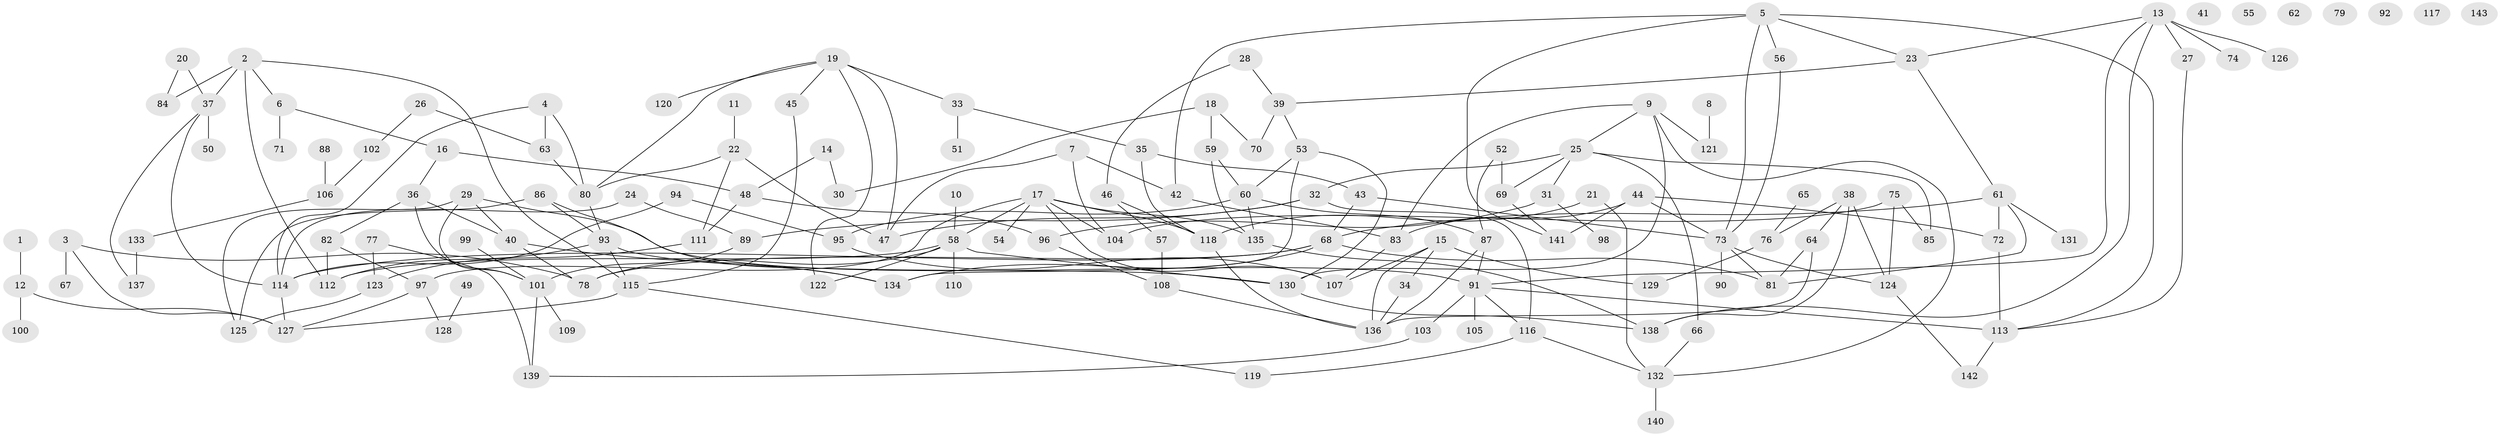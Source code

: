 // coarse degree distribution, {1: 0.15625, 5: 0.11458333333333333, 2: 0.21875, 9: 0.020833333333333332, 3: 0.08333333333333333, 8: 0.041666666666666664, 4: 0.17708333333333334, 6: 0.07291666666666667, 0: 0.07291666666666667, 7: 0.041666666666666664}
// Generated by graph-tools (version 1.1) at 2025/23/03/03/25 07:23:25]
// undirected, 143 vertices, 211 edges
graph export_dot {
graph [start="1"]
  node [color=gray90,style=filled];
  1;
  2;
  3;
  4;
  5;
  6;
  7;
  8;
  9;
  10;
  11;
  12;
  13;
  14;
  15;
  16;
  17;
  18;
  19;
  20;
  21;
  22;
  23;
  24;
  25;
  26;
  27;
  28;
  29;
  30;
  31;
  32;
  33;
  34;
  35;
  36;
  37;
  38;
  39;
  40;
  41;
  42;
  43;
  44;
  45;
  46;
  47;
  48;
  49;
  50;
  51;
  52;
  53;
  54;
  55;
  56;
  57;
  58;
  59;
  60;
  61;
  62;
  63;
  64;
  65;
  66;
  67;
  68;
  69;
  70;
  71;
  72;
  73;
  74;
  75;
  76;
  77;
  78;
  79;
  80;
  81;
  82;
  83;
  84;
  85;
  86;
  87;
  88;
  89;
  90;
  91;
  92;
  93;
  94;
  95;
  96;
  97;
  98;
  99;
  100;
  101;
  102;
  103;
  104;
  105;
  106;
  107;
  108;
  109;
  110;
  111;
  112;
  113;
  114;
  115;
  116;
  117;
  118;
  119;
  120;
  121;
  122;
  123;
  124;
  125;
  126;
  127;
  128;
  129;
  130;
  131;
  132;
  133;
  134;
  135;
  136;
  137;
  138;
  139;
  140;
  141;
  142;
  143;
  1 -- 12;
  2 -- 6;
  2 -- 37;
  2 -- 84;
  2 -- 112;
  2 -- 115;
  3 -- 67;
  3 -- 78;
  3 -- 127;
  4 -- 63;
  4 -- 80;
  4 -- 114;
  5 -- 23;
  5 -- 42;
  5 -- 56;
  5 -- 73;
  5 -- 113;
  5 -- 141;
  6 -- 16;
  6 -- 71;
  7 -- 42;
  7 -- 47;
  7 -- 104;
  8 -- 121;
  9 -- 25;
  9 -- 83;
  9 -- 121;
  9 -- 130;
  9 -- 132;
  10 -- 58;
  11 -- 22;
  12 -- 100;
  12 -- 127;
  13 -- 23;
  13 -- 27;
  13 -- 74;
  13 -- 91;
  13 -- 126;
  13 -- 138;
  14 -- 30;
  14 -- 48;
  15 -- 34;
  15 -- 107;
  15 -- 129;
  15 -- 136;
  16 -- 36;
  16 -- 48;
  17 -- 54;
  17 -- 58;
  17 -- 97;
  17 -- 104;
  17 -- 107;
  17 -- 118;
  17 -- 135;
  18 -- 30;
  18 -- 59;
  18 -- 70;
  19 -- 33;
  19 -- 45;
  19 -- 47;
  19 -- 80;
  19 -- 120;
  19 -- 122;
  20 -- 37;
  20 -- 84;
  21 -- 118;
  21 -- 132;
  22 -- 47;
  22 -- 80;
  22 -- 111;
  23 -- 39;
  23 -- 61;
  24 -- 89;
  24 -- 114;
  25 -- 31;
  25 -- 32;
  25 -- 66;
  25 -- 69;
  25 -- 85;
  26 -- 63;
  26 -- 102;
  27 -- 113;
  28 -- 39;
  28 -- 46;
  29 -- 40;
  29 -- 91;
  29 -- 101;
  29 -- 125;
  31 -- 96;
  31 -- 98;
  32 -- 47;
  32 -- 89;
  32 -- 116;
  33 -- 35;
  33 -- 51;
  34 -- 136;
  35 -- 43;
  35 -- 118;
  36 -- 40;
  36 -- 82;
  36 -- 101;
  37 -- 50;
  37 -- 114;
  37 -- 137;
  38 -- 64;
  38 -- 76;
  38 -- 124;
  38 -- 138;
  39 -- 53;
  39 -- 70;
  40 -- 78;
  40 -- 134;
  42 -- 83;
  43 -- 68;
  43 -- 73;
  44 -- 72;
  44 -- 73;
  44 -- 83;
  44 -- 141;
  45 -- 115;
  46 -- 57;
  46 -- 118;
  48 -- 96;
  48 -- 111;
  49 -- 128;
  52 -- 69;
  52 -- 87;
  53 -- 60;
  53 -- 130;
  53 -- 134;
  56 -- 73;
  57 -- 108;
  58 -- 78;
  58 -- 110;
  58 -- 112;
  58 -- 122;
  58 -- 130;
  59 -- 60;
  59 -- 135;
  60 -- 87;
  60 -- 95;
  60 -- 135;
  61 -- 68;
  61 -- 72;
  61 -- 81;
  61 -- 131;
  63 -- 80;
  64 -- 81;
  64 -- 136;
  65 -- 76;
  66 -- 132;
  68 -- 78;
  68 -- 81;
  68 -- 114;
  68 -- 134;
  69 -- 141;
  72 -- 113;
  73 -- 81;
  73 -- 90;
  73 -- 124;
  75 -- 85;
  75 -- 104;
  75 -- 124;
  76 -- 129;
  77 -- 123;
  77 -- 139;
  80 -- 93;
  82 -- 97;
  82 -- 112;
  83 -- 107;
  86 -- 93;
  86 -- 125;
  86 -- 134;
  87 -- 91;
  87 -- 136;
  88 -- 106;
  89 -- 101;
  91 -- 103;
  91 -- 105;
  91 -- 113;
  91 -- 116;
  93 -- 112;
  93 -- 115;
  93 -- 130;
  94 -- 95;
  94 -- 114;
  95 -- 107;
  96 -- 108;
  97 -- 127;
  97 -- 128;
  99 -- 101;
  101 -- 109;
  101 -- 139;
  102 -- 106;
  103 -- 139;
  106 -- 133;
  108 -- 136;
  111 -- 123;
  113 -- 142;
  114 -- 127;
  115 -- 119;
  115 -- 127;
  116 -- 119;
  116 -- 132;
  118 -- 136;
  123 -- 125;
  124 -- 142;
  130 -- 138;
  132 -- 140;
  133 -- 137;
  135 -- 138;
}
